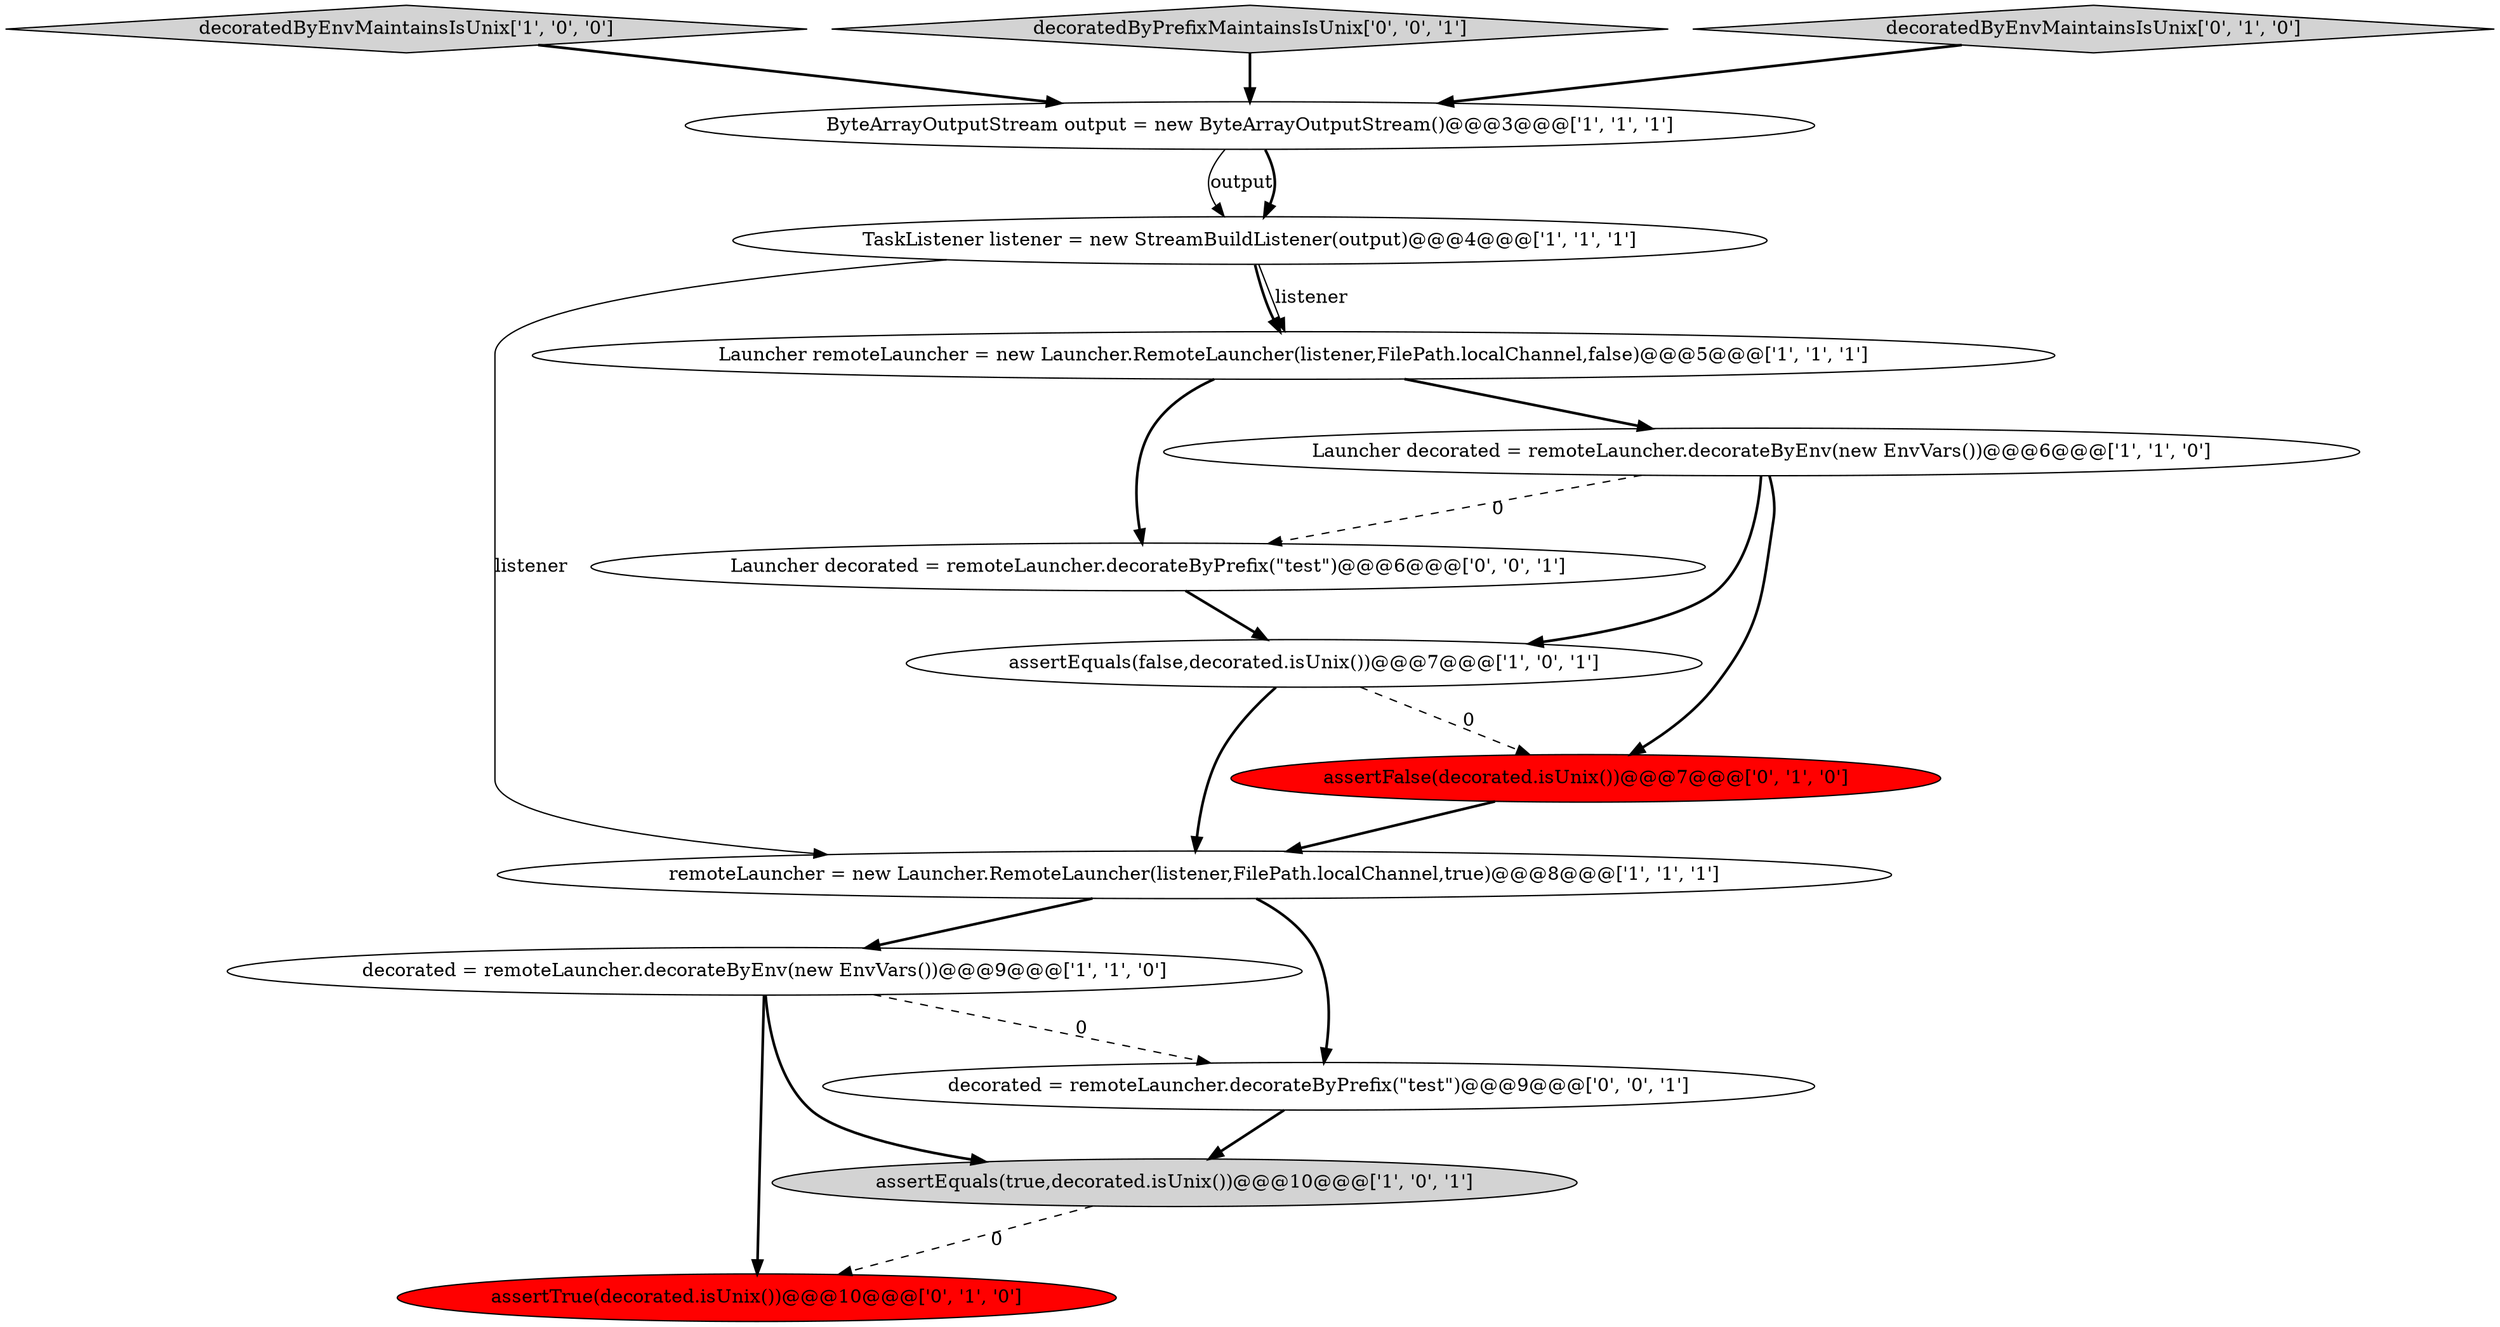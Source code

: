 digraph {
1 [style = filled, label = "assertEquals(false,decorated.isUnix())@@@7@@@['1', '0', '1']", fillcolor = white, shape = ellipse image = "AAA0AAABBB1BBB"];
8 [style = filled, label = "decoratedByEnvMaintainsIsUnix['1', '0', '0']", fillcolor = lightgray, shape = diamond image = "AAA0AAABBB1BBB"];
11 [style = filled, label = "assertFalse(decorated.isUnix())@@@7@@@['0', '1', '0']", fillcolor = red, shape = ellipse image = "AAA1AAABBB2BBB"];
0 [style = filled, label = "TaskListener listener = new StreamBuildListener(output)@@@4@@@['1', '1', '1']", fillcolor = white, shape = ellipse image = "AAA0AAABBB1BBB"];
6 [style = filled, label = "decorated = remoteLauncher.decorateByEnv(new EnvVars())@@@9@@@['1', '1', '0']", fillcolor = white, shape = ellipse image = "AAA0AAABBB1BBB"];
12 [style = filled, label = "decoratedByPrefixMaintainsIsUnix['0', '0', '1']", fillcolor = lightgray, shape = diamond image = "AAA0AAABBB3BBB"];
13 [style = filled, label = "decorated = remoteLauncher.decorateByPrefix(\"test\")@@@9@@@['0', '0', '1']", fillcolor = white, shape = ellipse image = "AAA0AAABBB3BBB"];
9 [style = filled, label = "assertTrue(decorated.isUnix())@@@10@@@['0', '1', '0']", fillcolor = red, shape = ellipse image = "AAA1AAABBB2BBB"];
7 [style = filled, label = "assertEquals(true,decorated.isUnix())@@@10@@@['1', '0', '1']", fillcolor = lightgray, shape = ellipse image = "AAA0AAABBB1BBB"];
4 [style = filled, label = "Launcher decorated = remoteLauncher.decorateByEnv(new EnvVars())@@@6@@@['1', '1', '0']", fillcolor = white, shape = ellipse image = "AAA0AAABBB1BBB"];
5 [style = filled, label = "remoteLauncher = new Launcher.RemoteLauncher(listener,FilePath.localChannel,true)@@@8@@@['1', '1', '1']", fillcolor = white, shape = ellipse image = "AAA0AAABBB1BBB"];
2 [style = filled, label = "ByteArrayOutputStream output = new ByteArrayOutputStream()@@@3@@@['1', '1', '1']", fillcolor = white, shape = ellipse image = "AAA0AAABBB1BBB"];
14 [style = filled, label = "Launcher decorated = remoteLauncher.decorateByPrefix(\"test\")@@@6@@@['0', '0', '1']", fillcolor = white, shape = ellipse image = "AAA0AAABBB3BBB"];
3 [style = filled, label = "Launcher remoteLauncher = new Launcher.RemoteLauncher(listener,FilePath.localChannel,false)@@@5@@@['1', '1', '1']", fillcolor = white, shape = ellipse image = "AAA0AAABBB1BBB"];
10 [style = filled, label = "decoratedByEnvMaintainsIsUnix['0', '1', '0']", fillcolor = lightgray, shape = diamond image = "AAA0AAABBB2BBB"];
1->5 [style = bold, label=""];
0->3 [style = bold, label=""];
3->14 [style = bold, label=""];
2->0 [style = solid, label="output"];
0->5 [style = solid, label="listener"];
3->4 [style = bold, label=""];
14->1 [style = bold, label=""];
11->5 [style = bold, label=""];
12->2 [style = bold, label=""];
2->0 [style = bold, label=""];
6->13 [style = dashed, label="0"];
5->6 [style = bold, label=""];
8->2 [style = bold, label=""];
7->9 [style = dashed, label="0"];
13->7 [style = bold, label=""];
1->11 [style = dashed, label="0"];
5->13 [style = bold, label=""];
0->3 [style = solid, label="listener"];
10->2 [style = bold, label=""];
4->1 [style = bold, label=""];
4->14 [style = dashed, label="0"];
6->9 [style = bold, label=""];
6->7 [style = bold, label=""];
4->11 [style = bold, label=""];
}
